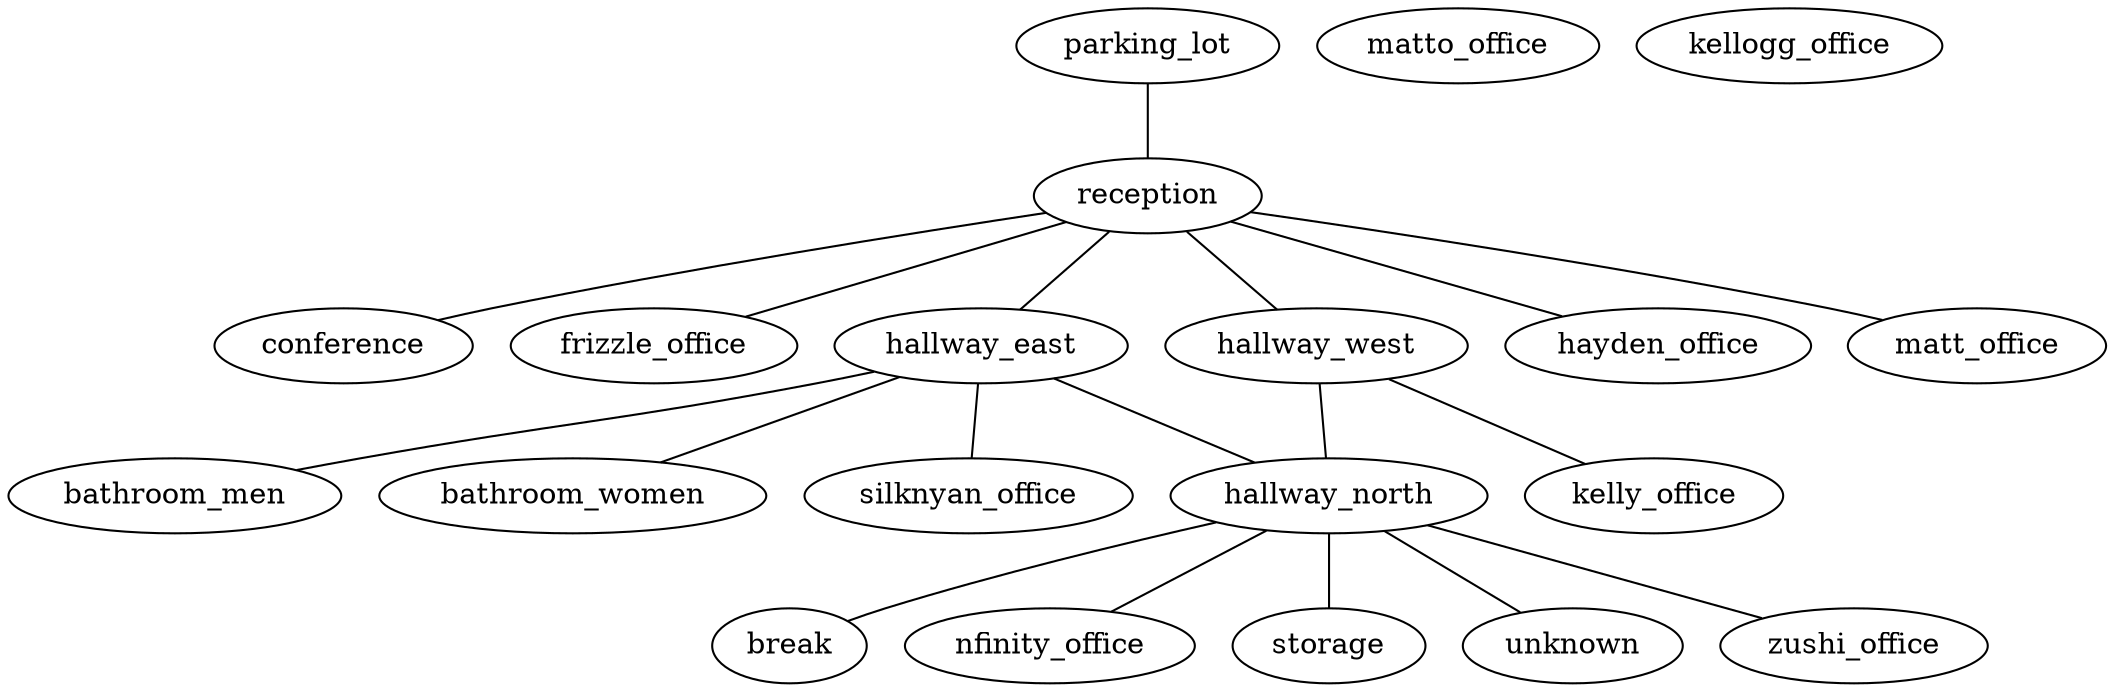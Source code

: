 # name: AWNAM Office
graph awnam {

    # name: Men's Bathroom
    bathroom_men

    # name: Women's Bathroom
    bathroom_women

    # name: Break Room
    # voice: enabled
    # has: snes
    # has: gamecube
    # has: fat-ps3
    break

    # name: Conference Room
    # voice: enabled
    conference

    # empty_a
    # name: Matto's Office
    matto_office
    # empty_d
    # empty_e
    # empty_f

    # name: Kellogg's Office
    kellogg_office

    # empty_n

    # name: Frizzle's Office
    frizzle_office

    # name: East Hallway
    hallway_east

    # name: North Hallway
    hallway_north

    # name: West Hallway
    hallway_west

    # name: Hayden's Office
    hayden_office

    # name: Nfinity's Office
    nfinity_office

    # name: Parking Lot
    parking_lot

    # name: Reception Area
    reception

    # name: Silk-nyan's Office
    silknyan_office

    # name: Storage Closet
    storage

    # name: Spooky Unknown Room
    unknown

    # name: Zushi's office
    zushi_office

    parking_lot -- reception
    reception -- hallway_west
    reception -- hallway_east
    hallway_west -- hallway_north
    hallway_east -- hallway_north

    # reception -- empty_a
    reception -- matt_office
    reception -- hayden_office
    reception -- conference
    # reception -- empty_n
    reception -- frizzle_office

    # hallway_west -- empty_d
    # hallway_west -- empty_e
    # hallway_west -- empty_f
    hallway_west -- kelly_office

    hallway_north -- nfinity_office
    hallway_north -- storage
    hallway_north -- break
    hallway_north -- zushi_office
    hallway_north -- unknown

    hallway_east -- silknyan_office
    hallway_east -- bathroom_men
    hallway_east -- bathroom_women
}
